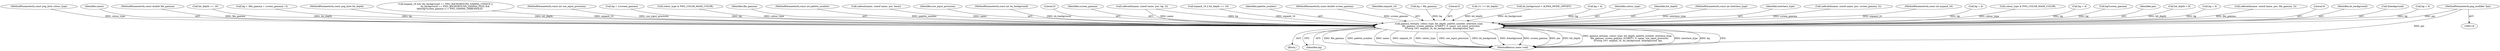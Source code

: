 digraph "0_Android_9d4853418ab2f754c2b63e091c29c5529b8b86ca_44@pointer" {
"1000119" [label="(MethodParameterIn,png_modifier *pm)"];
"1000544" [label="(Call,gamma_test(pm, colour_type, bit_depth, palette_number, interlace_type,\n      file_gamma, screen_gamma, 0/*sBIT*/, 0, name, use_input_precision,\n 0/*strip 16*/, expand_16, do_background, &background, bg))"];
"1000120" [label="(MethodParameterIn,const png_byte colour_type)"];
"1000554" [label="(Identifier,name)"];
"1000124" [label="(MethodParameterIn,const double file_gamma)"];
"1000214" [label="(Call,bit_depth == 16)"];
"1000171" [label="(Call,bg = (file_gamma + screen_gamma) / 3)"];
"1000121" [label="(MethodParameterIn,const png_byte bit_depth)"];
"1000258" [label="(Call,expand_16 && (do_background == PNG_BACKGROUND_GAMMA_UNIQUE ||\n                           do_background == PNG_BACKGROUND_GAMMA_FILE) &&\n            fabs(bg*screen_gamma-1) > PNG_GAMMA_THRESHOLD)"];
"1000126" [label="(MethodParameterIn,const int use_input_precision)"];
"1000153" [label="(Call,bg = 1/screen_gamma)"];
"1000466" [label="(Call,colour_type & PNG_COLOR_MASK_COLOR)"];
"1000129" [label="(Block,)"];
"1000550" [label="(Identifier,file_gamma)"];
"1000122" [label="(MethodParameterIn,const int palette_number)"];
"1000446" [label="(Call,safecat(name, sizeof name, pos, base))"];
"1000555" [label="(Identifier,use_input_precision)"];
"1000127" [label="(MethodParameterIn,const int do_background)"];
"1000552" [label="(Literal,0)"];
"1000119" [label="(MethodParameterIn,png_modifier *pm)"];
"1000551" [label="(Identifier,screen_gamma)"];
"1000537" [label="(Call,safecatd(name, sizeof name, pos, bg, 3))"];
"1000212" [label="(Call,expand_16 || bit_depth == 16)"];
"1000548" [label="(Identifier,palette_number)"];
"1000125" [label="(MethodParameterIn,const double screen_gamma)"];
"1000544" [label="(Call,gamma_test(pm, colour_type, bit_depth, palette_number, interlace_type,\n      file_gamma, screen_gamma, 0/*sBIT*/, 0, name, use_input_precision,\n 0/*strip 16*/, expand_16, do_background, &background, bg))"];
"1000557" [label="(Identifier,expand_16)"];
"1000163" [label="(Call,bg = file_gamma)"];
"1000553" [label="(Literal,0)"];
"1000391" [label="(Call,1U << bit_depth)"];
"1000561" [label="(Identifier,bg)"];
"1000453" [label="(Call,do_background < ALPHA_MODE_OFFSET)"];
"1000191" [label="(Call,bg = 4)"];
"1000546" [label="(Identifier,colour_type)"];
"1000562" [label="(MethodReturn,static void)"];
"1000547" [label="(Identifier,bit_depth)"];
"1000123" [label="(MethodParameterIn,const int interlace_type)"];
"1000549" [label="(Identifier,interlace_type)"];
"1000437" [label="(Call,safecatd(name, sizeof name, pos, screen_gamma, 3))"];
"1000128" [label="(MethodParameterIn,const int expand_16)"];
"1000199" [label="(Call,bg = 4)"];
"1000376" [label="(Call,colour_type & PNG_COLOR_MASK_COLOR)"];
"1000183" [label="(Call,bg = 4)"];
"1000271" [label="(Call,bg*screen_gamma)"];
"1000545" [label="(Identifier,pm)"];
"1000381" [label="(Call,bit_depth < 8)"];
"1000145" [label="(Call,bg = 4)"];
"1000420" [label="(Call,safecatd(name, sizeof name, pos, file_gamma, 3))"];
"1000556" [label="(Literal,0)"];
"1000558" [label="(Identifier,do_background)"];
"1000559" [label="(Call,&background)"];
"1000207" [label="(Call,bg = 4)"];
"1000119" -> "1000118"  [label="AST: "];
"1000119" -> "1000562"  [label="DDG: pm"];
"1000119" -> "1000544"  [label="DDG: pm"];
"1000544" -> "1000129"  [label="AST: "];
"1000544" -> "1000561"  [label="CFG: "];
"1000545" -> "1000544"  [label="AST: "];
"1000546" -> "1000544"  [label="AST: "];
"1000547" -> "1000544"  [label="AST: "];
"1000548" -> "1000544"  [label="AST: "];
"1000549" -> "1000544"  [label="AST: "];
"1000550" -> "1000544"  [label="AST: "];
"1000551" -> "1000544"  [label="AST: "];
"1000552" -> "1000544"  [label="AST: "];
"1000553" -> "1000544"  [label="AST: "];
"1000554" -> "1000544"  [label="AST: "];
"1000555" -> "1000544"  [label="AST: "];
"1000556" -> "1000544"  [label="AST: "];
"1000557" -> "1000544"  [label="AST: "];
"1000558" -> "1000544"  [label="AST: "];
"1000559" -> "1000544"  [label="AST: "];
"1000561" -> "1000544"  [label="AST: "];
"1000562" -> "1000544"  [label="CFG: "];
"1000544" -> "1000562"  [label="DDG: file_gamma"];
"1000544" -> "1000562"  [label="DDG: palette_number"];
"1000544" -> "1000562"  [label="DDG: name"];
"1000544" -> "1000562"  [label="DDG: expand_16"];
"1000544" -> "1000562"  [label="DDG: colour_type"];
"1000544" -> "1000562"  [label="DDG: use_input_precision"];
"1000544" -> "1000562"  [label="DDG: do_background"];
"1000544" -> "1000562"  [label="DDG: &background"];
"1000544" -> "1000562"  [label="DDG: screen_gamma"];
"1000544" -> "1000562"  [label="DDG: pm"];
"1000544" -> "1000562"  [label="DDG: bit_depth"];
"1000544" -> "1000562"  [label="DDG: gamma_test(pm, colour_type, bit_depth, palette_number, interlace_type,\n      file_gamma, screen_gamma, 0/*sBIT*/, 0, name, use_input_precision,\n 0/*strip 16*/, expand_16, do_background, &background, bg)"];
"1000544" -> "1000562"  [label="DDG: interlace_type"];
"1000544" -> "1000562"  [label="DDG: bg"];
"1000376" -> "1000544"  [label="DDG: colour_type"];
"1000466" -> "1000544"  [label="DDG: colour_type"];
"1000120" -> "1000544"  [label="DDG: colour_type"];
"1000391" -> "1000544"  [label="DDG: bit_depth"];
"1000381" -> "1000544"  [label="DDG: bit_depth"];
"1000214" -> "1000544"  [label="DDG: bit_depth"];
"1000121" -> "1000544"  [label="DDG: bit_depth"];
"1000122" -> "1000544"  [label="DDG: palette_number"];
"1000123" -> "1000544"  [label="DDG: interlace_type"];
"1000420" -> "1000544"  [label="DDG: file_gamma"];
"1000124" -> "1000544"  [label="DDG: file_gamma"];
"1000437" -> "1000544"  [label="DDG: screen_gamma"];
"1000125" -> "1000544"  [label="DDG: screen_gamma"];
"1000446" -> "1000544"  [label="DDG: name"];
"1000537" -> "1000544"  [label="DDG: name"];
"1000537" -> "1000544"  [label="DDG: bg"];
"1000126" -> "1000544"  [label="DDG: use_input_precision"];
"1000258" -> "1000544"  [label="DDG: expand_16"];
"1000212" -> "1000544"  [label="DDG: expand_16"];
"1000128" -> "1000544"  [label="DDG: expand_16"];
"1000453" -> "1000544"  [label="DDG: do_background"];
"1000127" -> "1000544"  [label="DDG: do_background"];
"1000163" -> "1000544"  [label="DDG: bg"];
"1000171" -> "1000544"  [label="DDG: bg"];
"1000199" -> "1000544"  [label="DDG: bg"];
"1000183" -> "1000544"  [label="DDG: bg"];
"1000207" -> "1000544"  [label="DDG: bg"];
"1000153" -> "1000544"  [label="DDG: bg"];
"1000271" -> "1000544"  [label="DDG: bg"];
"1000145" -> "1000544"  [label="DDG: bg"];
"1000191" -> "1000544"  [label="DDG: bg"];
}
